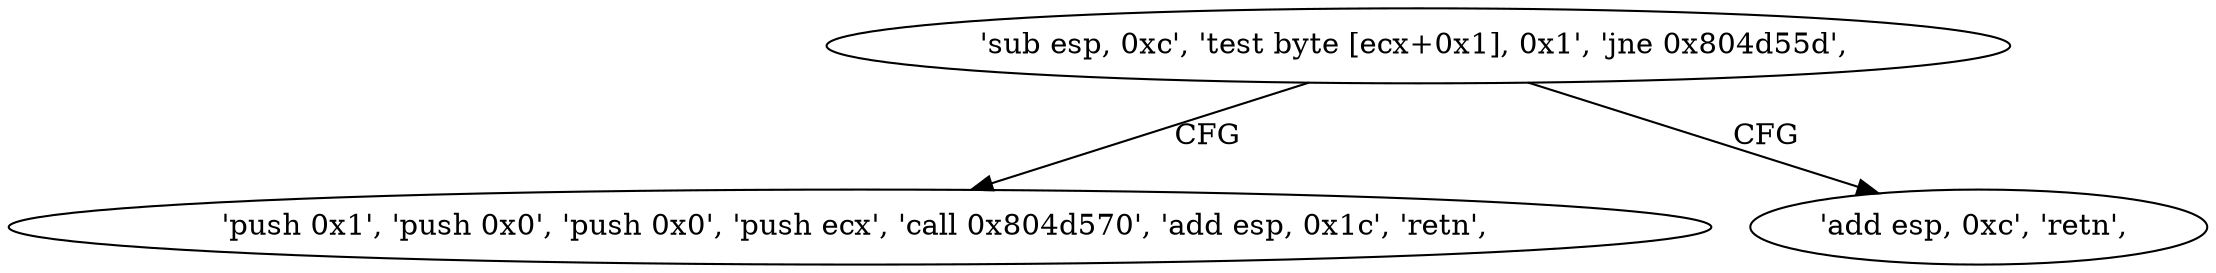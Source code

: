 digraph "func" {
"134534480" [label = "'sub esp, 0xc', 'test byte [ecx+0x1], 0x1', 'jne 0x804d55d', " ]
"134534493" [label = "'push 0x1', 'push 0x0', 'push 0x0', 'push ecx', 'call 0x804d570', 'add esp, 0x1c', 'retn', " ]
"134534489" [label = "'add esp, 0xc', 'retn', " ]
"134534480" -> "134534493" [ label = "CFG" ]
"134534480" -> "134534489" [ label = "CFG" ]
}

